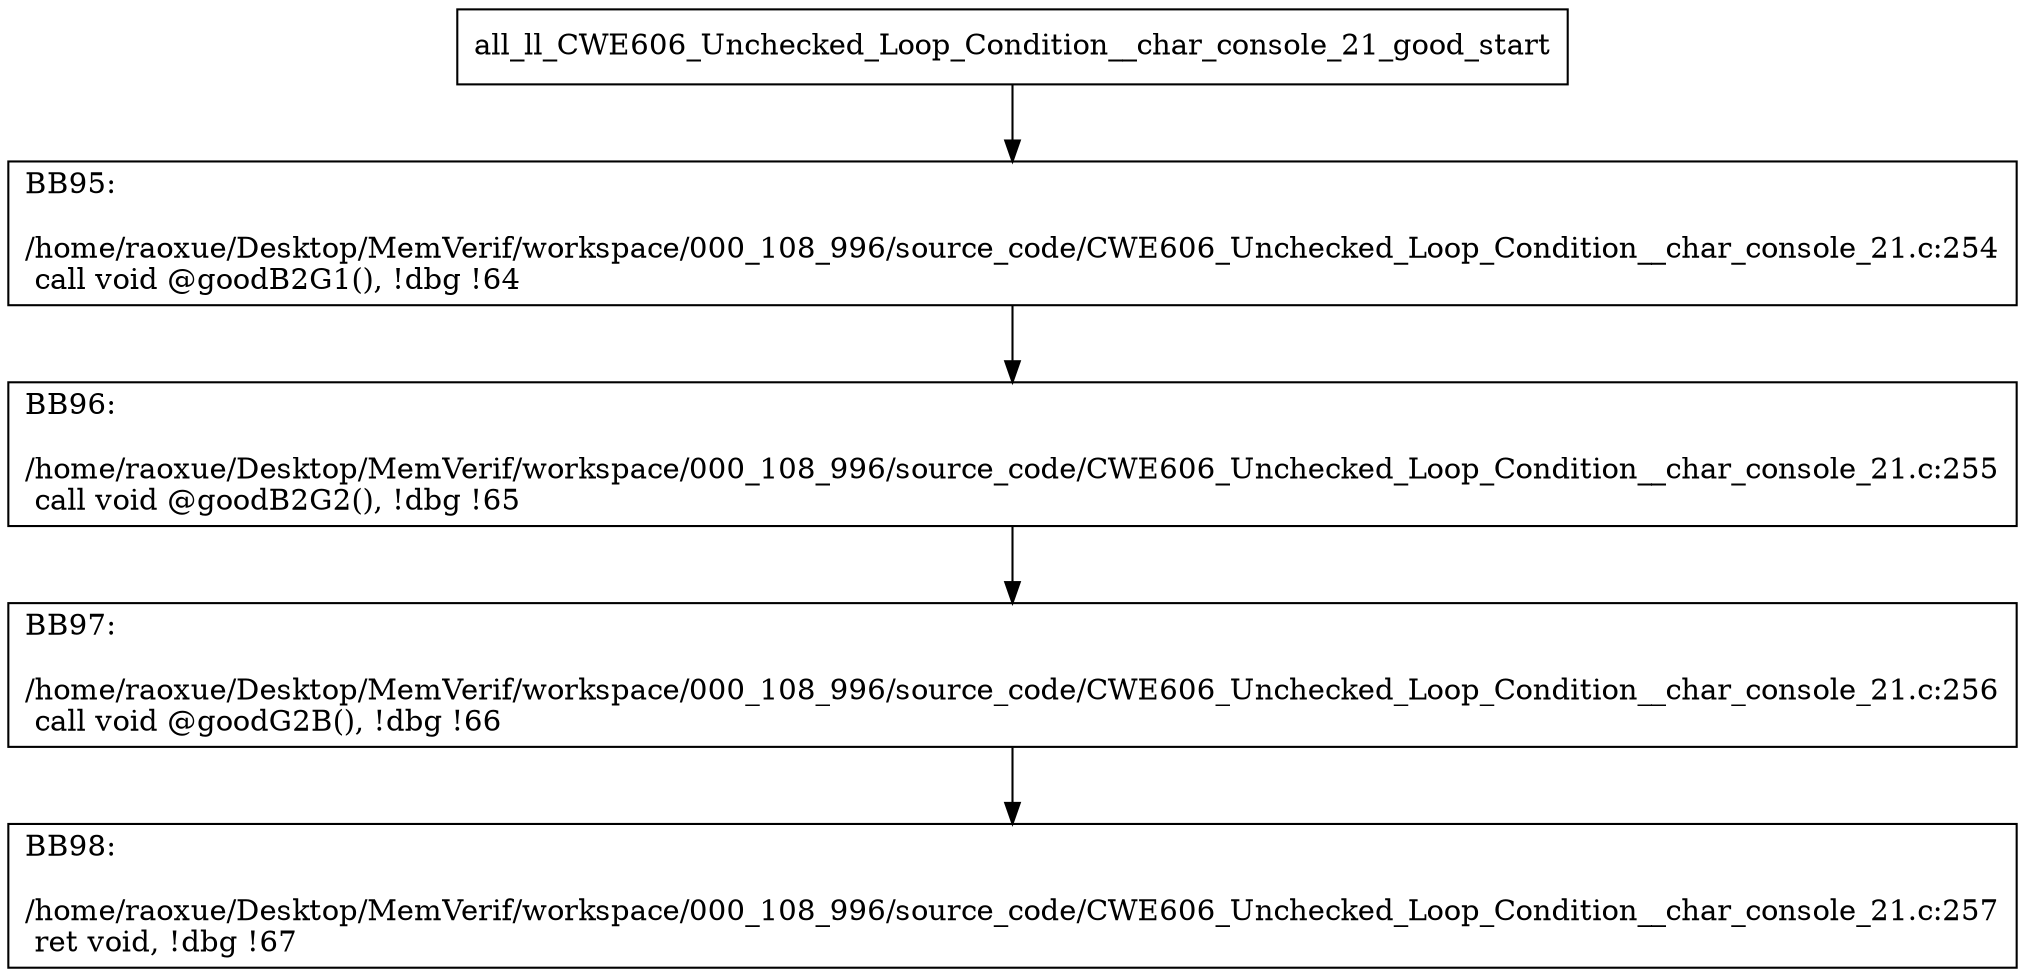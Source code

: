 digraph "CFG for'all_ll_CWE606_Unchecked_Loop_Condition__char_console_21_good' function" {
	BBall_ll_CWE606_Unchecked_Loop_Condition__char_console_21_good_start[shape=record,label="{all_ll_CWE606_Unchecked_Loop_Condition__char_console_21_good_start}"];
	BBall_ll_CWE606_Unchecked_Loop_Condition__char_console_21_good_start-> all_ll_CWE606_Unchecked_Loop_Condition__char_console_21_goodBB95;
	all_ll_CWE606_Unchecked_Loop_Condition__char_console_21_goodBB95 [shape=record, label="{BB95:\l\l/home/raoxue/Desktop/MemVerif/workspace/000_108_996/source_code/CWE606_Unchecked_Loop_Condition__char_console_21.c:254\l
  call void @goodB2G1(), !dbg !64\l
}"];
	all_ll_CWE606_Unchecked_Loop_Condition__char_console_21_goodBB95-> all_ll_CWE606_Unchecked_Loop_Condition__char_console_21_goodBB96;
	all_ll_CWE606_Unchecked_Loop_Condition__char_console_21_goodBB96 [shape=record, label="{BB96:\l\l/home/raoxue/Desktop/MemVerif/workspace/000_108_996/source_code/CWE606_Unchecked_Loop_Condition__char_console_21.c:255\l
  call void @goodB2G2(), !dbg !65\l
}"];
	all_ll_CWE606_Unchecked_Loop_Condition__char_console_21_goodBB96-> all_ll_CWE606_Unchecked_Loop_Condition__char_console_21_goodBB97;
	all_ll_CWE606_Unchecked_Loop_Condition__char_console_21_goodBB97 [shape=record, label="{BB97:\l\l/home/raoxue/Desktop/MemVerif/workspace/000_108_996/source_code/CWE606_Unchecked_Loop_Condition__char_console_21.c:256\l
  call void @goodG2B(), !dbg !66\l
}"];
	all_ll_CWE606_Unchecked_Loop_Condition__char_console_21_goodBB97-> all_ll_CWE606_Unchecked_Loop_Condition__char_console_21_goodBB98;
	all_ll_CWE606_Unchecked_Loop_Condition__char_console_21_goodBB98 [shape=record, label="{BB98:\l\l/home/raoxue/Desktop/MemVerif/workspace/000_108_996/source_code/CWE606_Unchecked_Loop_Condition__char_console_21.c:257\l
  ret void, !dbg !67\l
}"];
}
